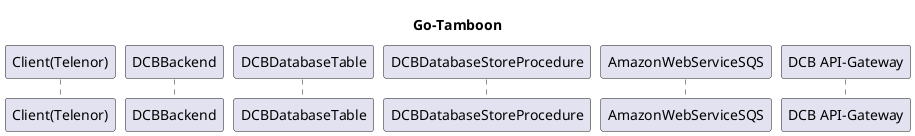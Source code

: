@startuml

title Go-Tamboon

participant "Client(Telenor)" as Client 
participant DCBBackend
participant DCBDatabaseTable
participant DCBDatabaseStoreProcedure
participant AmazonWebServiceSQS
participant "DCB API-Gateway" as APIGateway